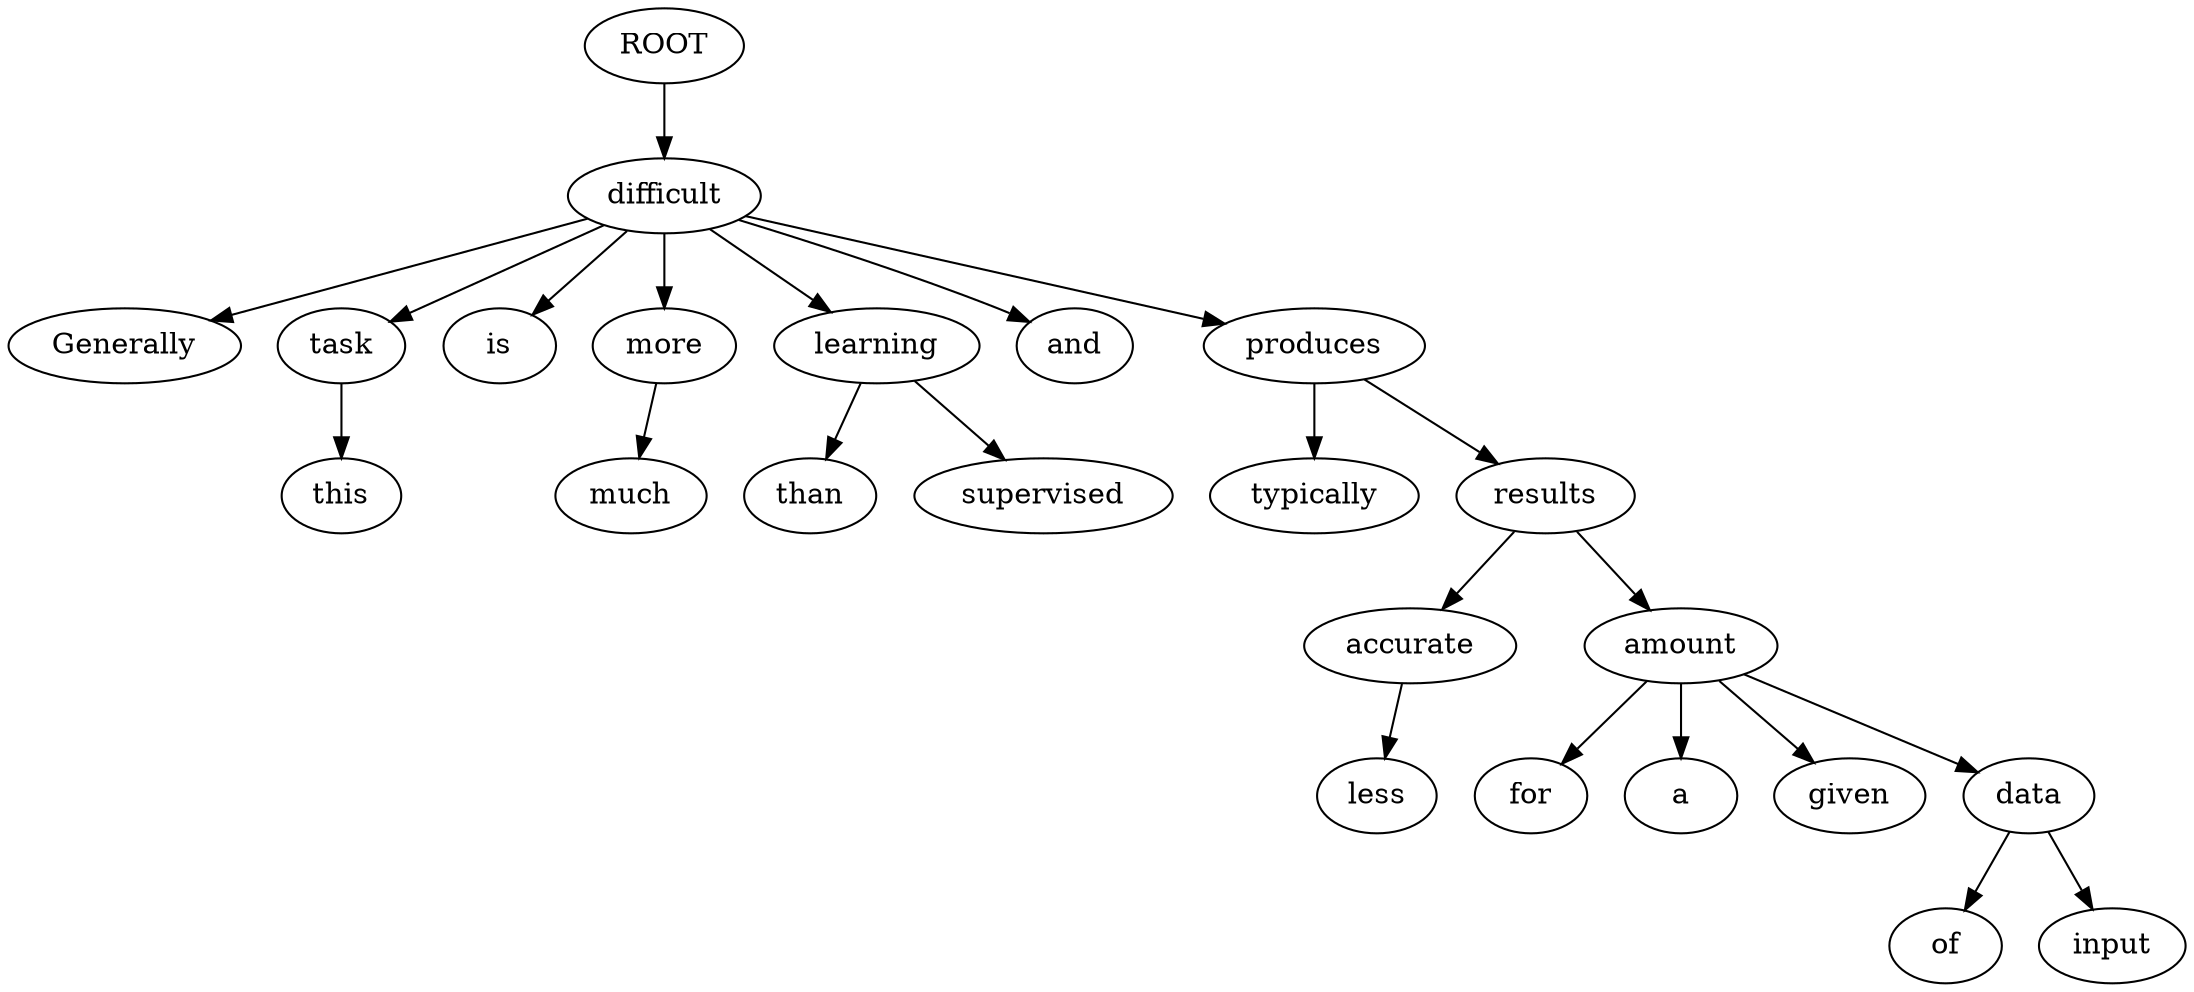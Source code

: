 digraph graph29 {
	node0 [label="ROOT"];
	node1 [label="Generally"];
	node3 [label="this"];
	node4 [label="task"];
	node5 [label="is"];
	node6 [label="much"];
	node7 [label="more"];
	node8 [label="difficult"];
	node9 [label="than"];
	node10 [label="supervised"];
	node11 [label="learning"];
	node13 [label="and"];
	node14 [label="typically"];
	node15 [label="produces"];
	node16 [label="less"];
	node17 [label="accurate"];
	node18 [label="results"];
	node19 [label="for"];
	node20 [label="a"];
	node21 [label="given"];
	node22 [label="amount"];
	node23 [label="of"];
	node24 [label="input"];
	node25 [label="data"];
	node0 -> node8;
	node8 -> node1;
	node4 -> node3;
	node8 -> node4;
	node8 -> node5;
	node7 -> node6;
	node8 -> node7;
	node11 -> node9;
	node11 -> node10;
	node8 -> node11;
	node8 -> node13;
	node15 -> node14;
	node8 -> node15;
	node17 -> node16;
	node18 -> node17;
	node15 -> node18;
	node22 -> node19;
	node22 -> node20;
	node22 -> node21;
	node18 -> node22;
	node25 -> node23;
	node25 -> node24;
	node22 -> node25;
}

